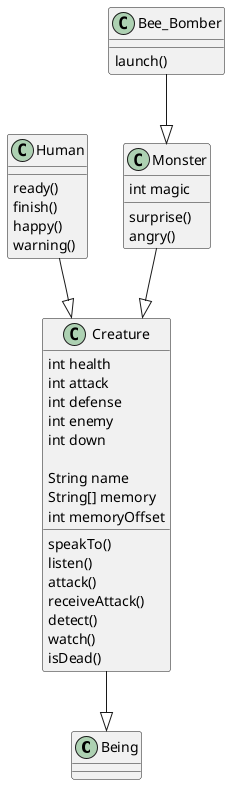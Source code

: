@startuml

class Being {

}

class Creature {

    int health
    int attack
    int defense
    int enemy
    int down

    String name
    String[] memory
    int memoryOffset

    speakTo()
    listen()
    attack()
    receiveAttack()
    detect()
    watch()
    isDead()
}

class Human{
    ready()
    finish()
    happy()
    warning()
}

class Monster{
    int magic
    surprise()
    angry()
}

class Bee_Bomber{
    launch()
}

Creature --|> Being

Human --|> Creature

Monster --|> Creature

Bee_Bomber --|> Monster

@enduml